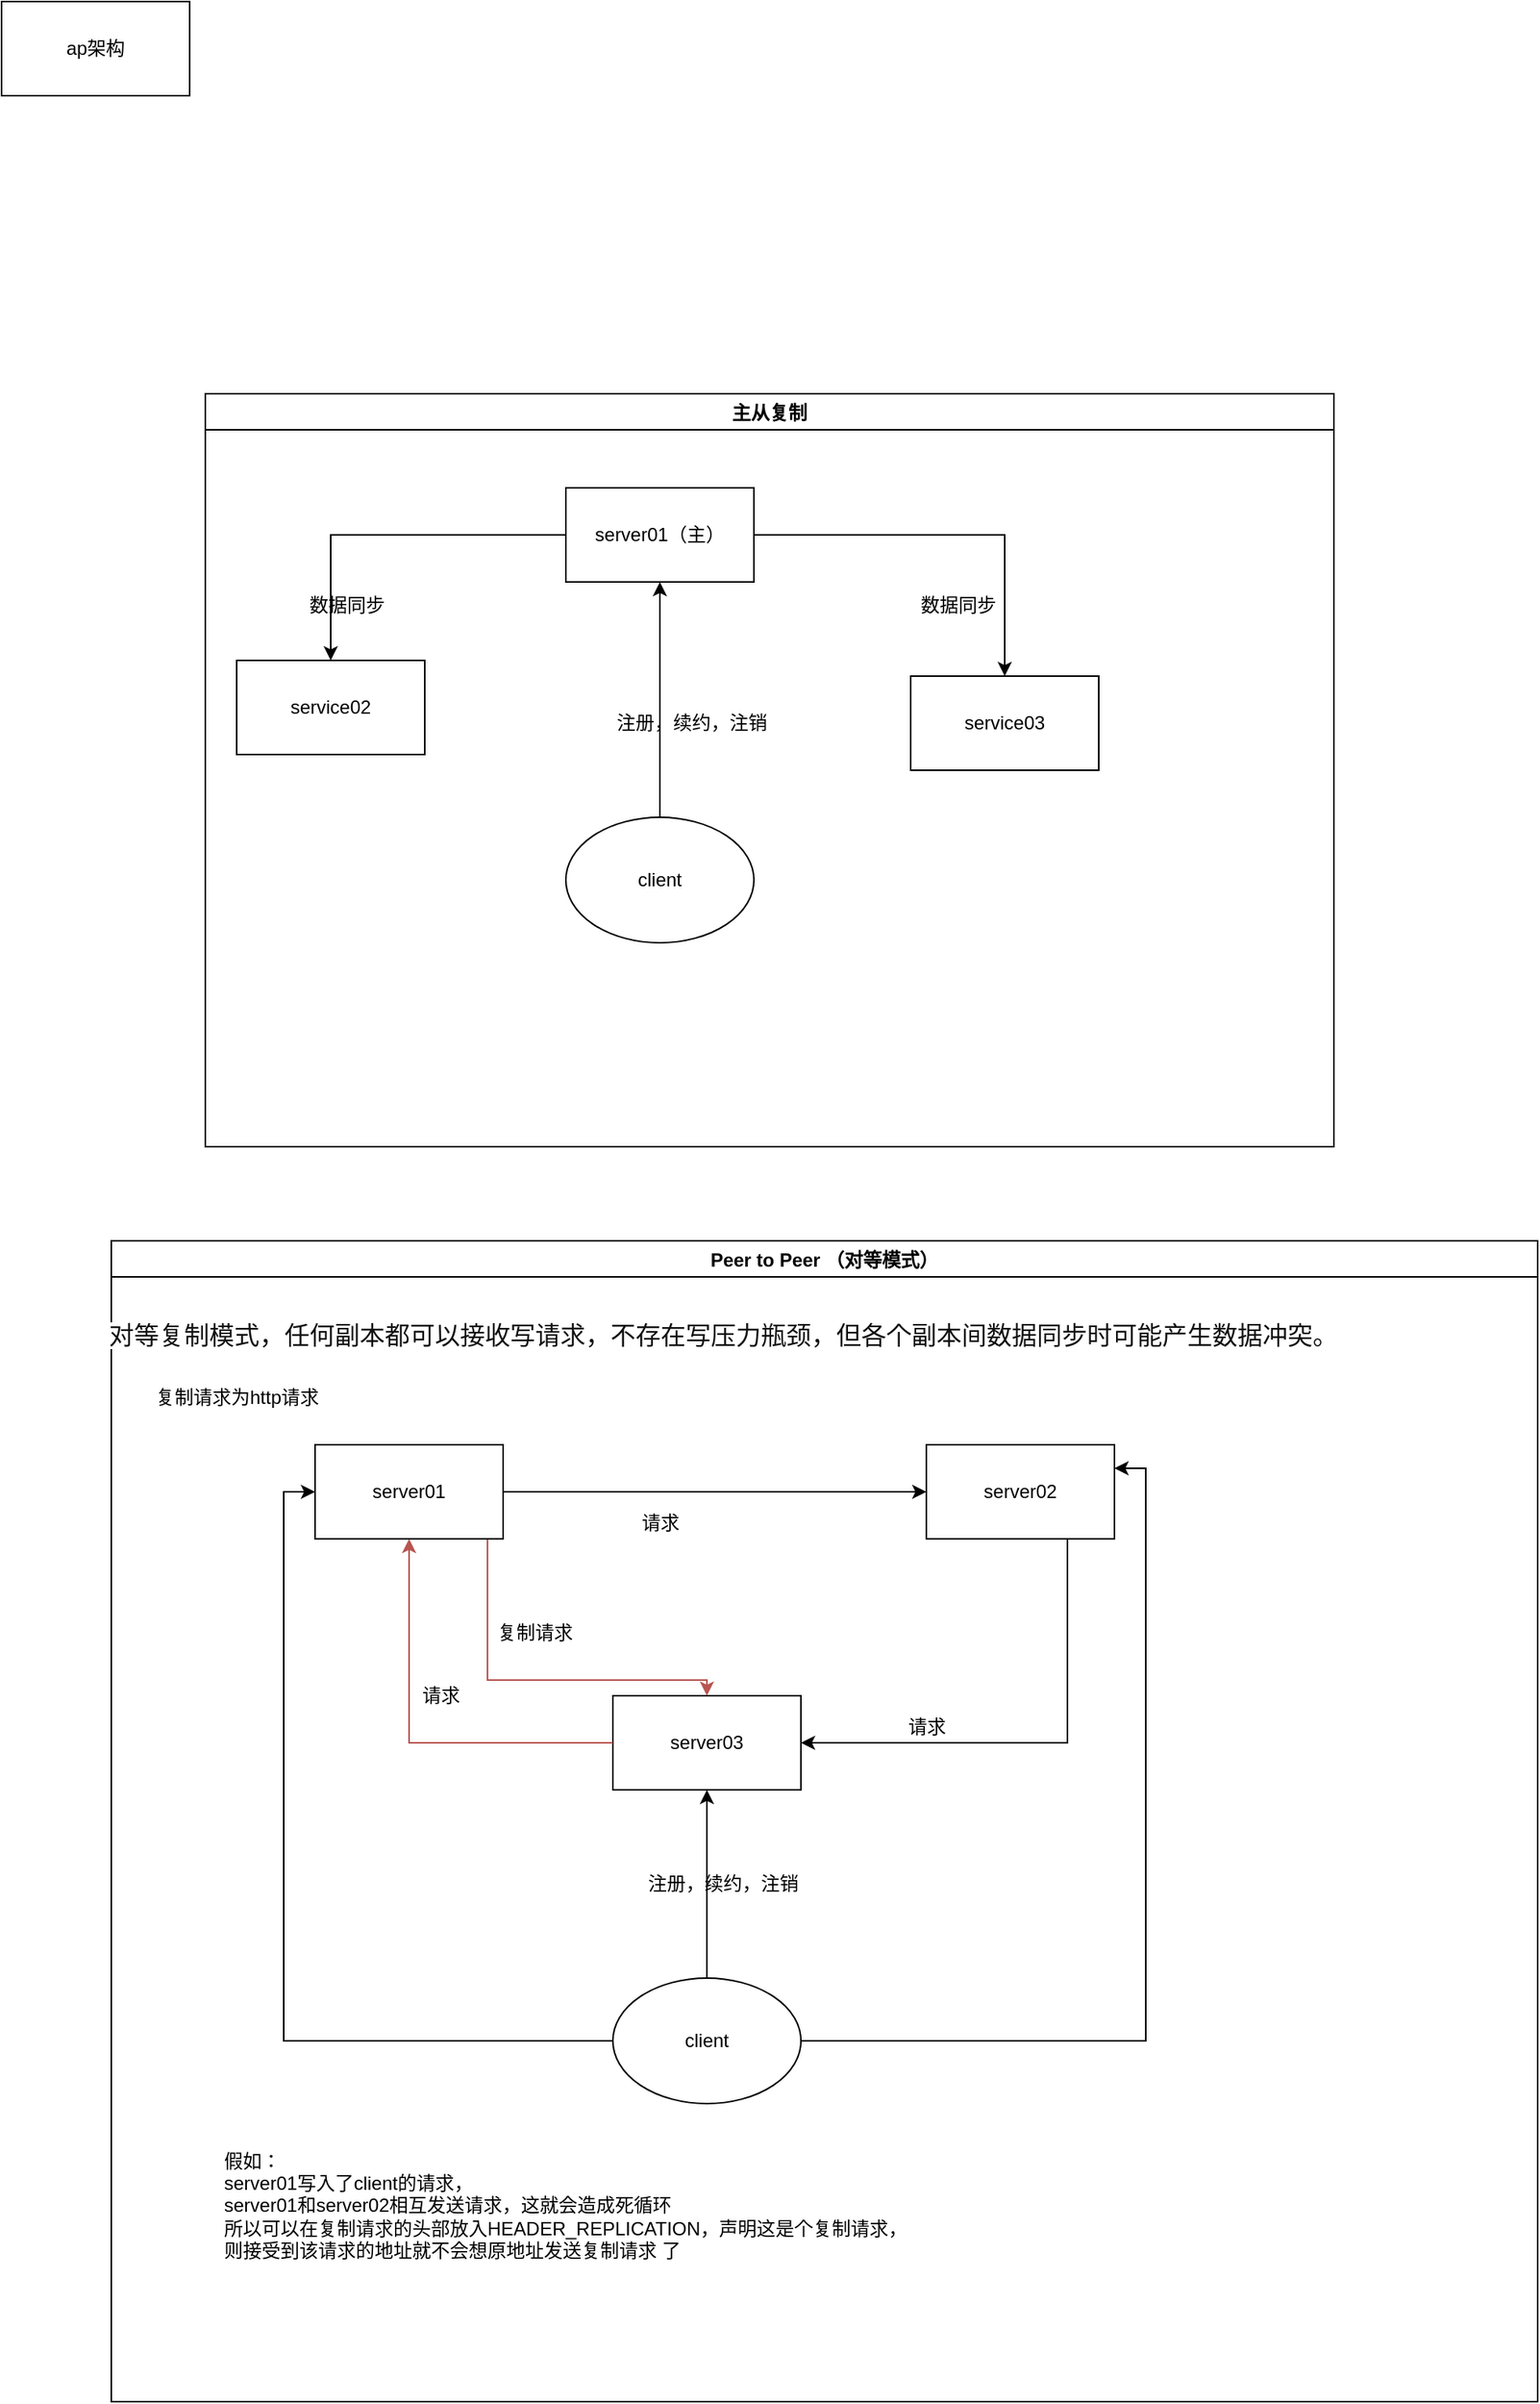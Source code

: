 <mxfile version="13.7.5" type="github">
  <diagram name="Eureka" id="42789a77-a242-8287-6e28-9cd8cfd52e62">
    <mxGraphModel dx="1038" dy="548" grid="1" gridSize="10" guides="1" tooltips="1" connect="1" arrows="1" fold="1" page="1" pageScale="1" pageWidth="1100" pageHeight="850" background="#ffffff" math="0" shadow="0">
      <root>
        <mxCell id="0" />
        <mxCell id="1" parent="0" />
        <mxCell id="KWstcczz9pRLR9bCZHfC-11" value="主从复制" style="swimlane;" vertex="1" parent="1">
          <mxGeometry x="210" y="300" width="720" height="480" as="geometry" />
        </mxCell>
        <mxCell id="KWstcczz9pRLR9bCZHfC-14" style="edgeStyle=orthogonalEdgeStyle;rounded=0;orthogonalLoop=1;jettySize=auto;html=1;" edge="1" parent="KWstcczz9pRLR9bCZHfC-11" source="KWstcczz9pRLR9bCZHfC-8" target="KWstcczz9pRLR9bCZHfC-9">
          <mxGeometry relative="1" as="geometry" />
        </mxCell>
        <mxCell id="KWstcczz9pRLR9bCZHfC-15" style="edgeStyle=orthogonalEdgeStyle;rounded=0;orthogonalLoop=1;jettySize=auto;html=1;" edge="1" parent="KWstcczz9pRLR9bCZHfC-11" source="KWstcczz9pRLR9bCZHfC-8" target="KWstcczz9pRLR9bCZHfC-10">
          <mxGeometry relative="1" as="geometry" />
        </mxCell>
        <mxCell id="KWstcczz9pRLR9bCZHfC-8" value="server01（主）" style="rounded=0;whiteSpace=wrap;html=1;" vertex="1" parent="KWstcczz9pRLR9bCZHfC-11">
          <mxGeometry x="230" y="60" width="120" height="60" as="geometry" />
        </mxCell>
        <mxCell id="KWstcczz9pRLR9bCZHfC-9" value="service02" style="rounded=0;whiteSpace=wrap;html=1;" vertex="1" parent="KWstcczz9pRLR9bCZHfC-11">
          <mxGeometry x="20" y="170" width="120" height="60" as="geometry" />
        </mxCell>
        <mxCell id="KWstcczz9pRLR9bCZHfC-10" value="service03" style="rounded=0;whiteSpace=wrap;html=1;" vertex="1" parent="KWstcczz9pRLR9bCZHfC-11">
          <mxGeometry x="450" y="180" width="120" height="60" as="geometry" />
        </mxCell>
        <mxCell id="KWstcczz9pRLR9bCZHfC-17" value="数据同步" style="text;html=1;align=center;verticalAlign=middle;resizable=0;points=[];autosize=1;" vertex="1" parent="KWstcczz9pRLR9bCZHfC-11">
          <mxGeometry x="450" y="125" width="60" height="20" as="geometry" />
        </mxCell>
        <mxCell id="KWstcczz9pRLR9bCZHfC-16" value="数据同步" style="text;html=1;align=center;verticalAlign=middle;resizable=0;points=[];autosize=1;" vertex="1" parent="KWstcczz9pRLR9bCZHfC-11">
          <mxGeometry x="60" y="125" width="60" height="20" as="geometry" />
        </mxCell>
        <mxCell id="KWstcczz9pRLR9bCZHfC-20" style="edgeStyle=orthogonalEdgeStyle;rounded=0;orthogonalLoop=1;jettySize=auto;html=1;" edge="1" parent="KWstcczz9pRLR9bCZHfC-11" source="KWstcczz9pRLR9bCZHfC-19" target="KWstcczz9pRLR9bCZHfC-8">
          <mxGeometry relative="1" as="geometry" />
        </mxCell>
        <mxCell id="KWstcczz9pRLR9bCZHfC-19" value="client" style="ellipse;whiteSpace=wrap;html=1;" vertex="1" parent="KWstcczz9pRLR9bCZHfC-11">
          <mxGeometry x="230" y="270" width="120" height="80" as="geometry" />
        </mxCell>
        <mxCell id="KWstcczz9pRLR9bCZHfC-13" value="ap架构" style="whiteSpace=wrap;html=1;" vertex="1" parent="1">
          <mxGeometry x="80" y="50" width="120" height="60" as="geometry" />
        </mxCell>
        <mxCell id="KWstcczz9pRLR9bCZHfC-21" value="注册，续约，注销" style="text;html=1;align=center;verticalAlign=middle;resizable=0;points=[];autosize=1;" vertex="1" parent="1">
          <mxGeometry x="465" y="500" width="110" height="20" as="geometry" />
        </mxCell>
        <mxCell id="KWstcczz9pRLR9bCZHfC-22" value="Peer to Peer （对等模式）" style="swimlane;" vertex="1" parent="1">
          <mxGeometry x="150" y="840" width="910" height="740" as="geometry" />
        </mxCell>
        <mxCell id="KWstcczz9pRLR9bCZHfC-23" value="&lt;span style=&quot;color: rgb(18 , 18 , 18) ; font-family: , &amp;#34;blinkmacsystemfont&amp;#34; , &amp;#34;helvetica neue&amp;#34; , &amp;#34;pingfang sc&amp;#34; , &amp;#34;microsoft yahei&amp;#34; , &amp;#34;source han sans sc&amp;#34; , &amp;#34;noto sans cjk sc&amp;#34; , &amp;#34;wenquanyi micro hei&amp;#34; , sans-serif ; font-size: medium ; background-color: rgb(255 , 255 , 255)&quot;&gt;对等复制模式，任何副本都可以接收写请求，不存在写压力瓶颈，但各个副本间数据同步时可能产生数据冲突。&lt;/span&gt;" style="text;html=1;align=center;verticalAlign=middle;resizable=0;points=[];autosize=1;" vertex="1" parent="KWstcczz9pRLR9bCZHfC-22">
          <mxGeometry x="-10" y="50" width="800" height="20" as="geometry" />
        </mxCell>
        <mxCell id="KWstcczz9pRLR9bCZHfC-24" value="&lt;span&gt;server03&lt;/span&gt;" style="rounded=0;whiteSpace=wrap;html=1;" vertex="1" parent="KWstcczz9pRLR9bCZHfC-22">
          <mxGeometry x="320" y="290" width="120" height="60" as="geometry" />
        </mxCell>
        <mxCell id="KWstcczz9pRLR9bCZHfC-29" style="edgeStyle=orthogonalEdgeStyle;rounded=0;orthogonalLoop=1;jettySize=auto;html=1;entryX=0;entryY=0.5;entryDx=0;entryDy=0;" edge="1" parent="KWstcczz9pRLR9bCZHfC-22" source="KWstcczz9pRLR9bCZHfC-25" target="KWstcczz9pRLR9bCZHfC-26">
          <mxGeometry relative="1" as="geometry" />
        </mxCell>
        <mxCell id="KWstcczz9pRLR9bCZHfC-43" style="edgeStyle=orthogonalEdgeStyle;rounded=0;orthogonalLoop=1;jettySize=auto;html=1;fillColor=#f8cecc;strokeColor=#b85450;" edge="1" parent="KWstcczz9pRLR9bCZHfC-22" source="KWstcczz9pRLR9bCZHfC-25" target="KWstcczz9pRLR9bCZHfC-24">
          <mxGeometry relative="1" as="geometry">
            <Array as="points">
              <mxPoint x="240" y="280" />
              <mxPoint x="380" y="280" />
            </Array>
          </mxGeometry>
        </mxCell>
        <mxCell id="KWstcczz9pRLR9bCZHfC-25" value="server01" style="rounded=0;whiteSpace=wrap;html=1;" vertex="1" parent="KWstcczz9pRLR9bCZHfC-22">
          <mxGeometry x="130" y="130" width="120" height="60" as="geometry" />
        </mxCell>
        <mxCell id="KWstcczz9pRLR9bCZHfC-31" style="edgeStyle=orthogonalEdgeStyle;rounded=0;orthogonalLoop=1;jettySize=auto;html=1;entryX=1;entryY=0.5;entryDx=0;entryDy=0;" edge="1" parent="KWstcczz9pRLR9bCZHfC-22" source="KWstcczz9pRLR9bCZHfC-26" target="KWstcczz9pRLR9bCZHfC-24">
          <mxGeometry relative="1" as="geometry">
            <Array as="points">
              <mxPoint x="610" y="320" />
            </Array>
          </mxGeometry>
        </mxCell>
        <mxCell id="KWstcczz9pRLR9bCZHfC-26" value="&lt;span&gt;server02&lt;/span&gt;" style="rounded=0;whiteSpace=wrap;html=1;" vertex="1" parent="KWstcczz9pRLR9bCZHfC-22">
          <mxGeometry x="520" y="130" width="120" height="60" as="geometry" />
        </mxCell>
        <mxCell id="KWstcczz9pRLR9bCZHfC-30" value="请求" style="text;html=1;align=center;verticalAlign=middle;resizable=0;points=[];autosize=1;" vertex="1" parent="KWstcczz9pRLR9bCZHfC-22">
          <mxGeometry x="330" y="170" width="40" height="20" as="geometry" />
        </mxCell>
        <mxCell id="KWstcczz9pRLR9bCZHfC-32" value="请求" style="text;html=1;align=center;verticalAlign=middle;resizable=0;points=[];autosize=1;" vertex="1" parent="KWstcczz9pRLR9bCZHfC-22">
          <mxGeometry x="500" y="300" width="40" height="20" as="geometry" />
        </mxCell>
        <mxCell id="KWstcczz9pRLR9bCZHfC-34" style="edgeStyle=orthogonalEdgeStyle;rounded=0;orthogonalLoop=1;jettySize=auto;html=1;entryX=0.5;entryY=1;entryDx=0;entryDy=0;" edge="1" parent="KWstcczz9pRLR9bCZHfC-22" source="KWstcczz9pRLR9bCZHfC-33" target="KWstcczz9pRLR9bCZHfC-24">
          <mxGeometry relative="1" as="geometry" />
        </mxCell>
        <mxCell id="KWstcczz9pRLR9bCZHfC-36" style="edgeStyle=orthogonalEdgeStyle;rounded=0;orthogonalLoop=1;jettySize=auto;html=1;entryX=0;entryY=0.5;entryDx=0;entryDy=0;" edge="1" parent="KWstcczz9pRLR9bCZHfC-22" source="KWstcczz9pRLR9bCZHfC-33" target="KWstcczz9pRLR9bCZHfC-25">
          <mxGeometry relative="1" as="geometry" />
        </mxCell>
        <mxCell id="KWstcczz9pRLR9bCZHfC-37" style="edgeStyle=orthogonalEdgeStyle;rounded=0;orthogonalLoop=1;jettySize=auto;html=1;entryX=1;entryY=0.25;entryDx=0;entryDy=0;" edge="1" parent="KWstcczz9pRLR9bCZHfC-22" source="KWstcczz9pRLR9bCZHfC-33" target="KWstcczz9pRLR9bCZHfC-26">
          <mxGeometry relative="1" as="geometry" />
        </mxCell>
        <mxCell id="KWstcczz9pRLR9bCZHfC-33" value="client" style="ellipse;whiteSpace=wrap;html=1;" vertex="1" parent="KWstcczz9pRLR9bCZHfC-22">
          <mxGeometry x="320" y="470" width="120" height="80" as="geometry" />
        </mxCell>
        <mxCell id="KWstcczz9pRLR9bCZHfC-35" value="注册，续约，注销" style="text;html=1;align=center;verticalAlign=middle;resizable=0;points=[];autosize=1;" vertex="1" parent="KWstcczz9pRLR9bCZHfC-22">
          <mxGeometry x="335" y="400" width="110" height="20" as="geometry" />
        </mxCell>
        <mxCell id="KWstcczz9pRLR9bCZHfC-38" value="复制请求为http请求" style="text;html=1;align=center;verticalAlign=middle;resizable=0;points=[];autosize=1;" vertex="1" parent="KWstcczz9pRLR9bCZHfC-22">
          <mxGeometry x="20" y="90" width="120" height="20" as="geometry" />
        </mxCell>
        <mxCell id="KWstcczz9pRLR9bCZHfC-44" value="复制请求" style="text;html=1;align=center;verticalAlign=middle;resizable=0;points=[];autosize=1;" vertex="1" parent="KWstcczz9pRLR9bCZHfC-22">
          <mxGeometry x="240" y="240" width="60" height="20" as="geometry" />
        </mxCell>
        <mxCell id="KWstcczz9pRLR9bCZHfC-45" value="假如：&lt;br&gt;server01写入了client的请求，&lt;br&gt;server01和server02相互发送请求，这就会造成死循环&lt;br&gt;所以可以在复制请求的头部放入HEADER_REPLICATION，声明这是个复制请求，&lt;br&gt;则接受到该请求的地址就不会想原地址发送复制请求 了" style="text;html=1;align=left;verticalAlign=middle;resizable=0;points=[];autosize=1;" vertex="1" parent="KWstcczz9pRLR9bCZHfC-22">
          <mxGeometry x="70" y="580" width="450" height="70" as="geometry" />
        </mxCell>
        <mxCell id="KWstcczz9pRLR9bCZHfC-27" style="edgeStyle=orthogonalEdgeStyle;rounded=0;orthogonalLoop=1;jettySize=auto;html=1;fillColor=#f8cecc;strokeColor=#b85450;fontFamily=Helvetica;horizontal=1;" edge="1" parent="KWstcczz9pRLR9bCZHfC-22" source="KWstcczz9pRLR9bCZHfC-24" target="KWstcczz9pRLR9bCZHfC-25">
          <mxGeometry relative="1" as="geometry" />
        </mxCell>
        <mxCell id="KWstcczz9pRLR9bCZHfC-28" value="请求" style="text;html=1;align=center;verticalAlign=middle;resizable=0;points=[];autosize=1;" vertex="1" parent="1">
          <mxGeometry x="340" y="1120" width="40" height="20" as="geometry" />
        </mxCell>
      </root>
    </mxGraphModel>
  </diagram>
</mxfile>
